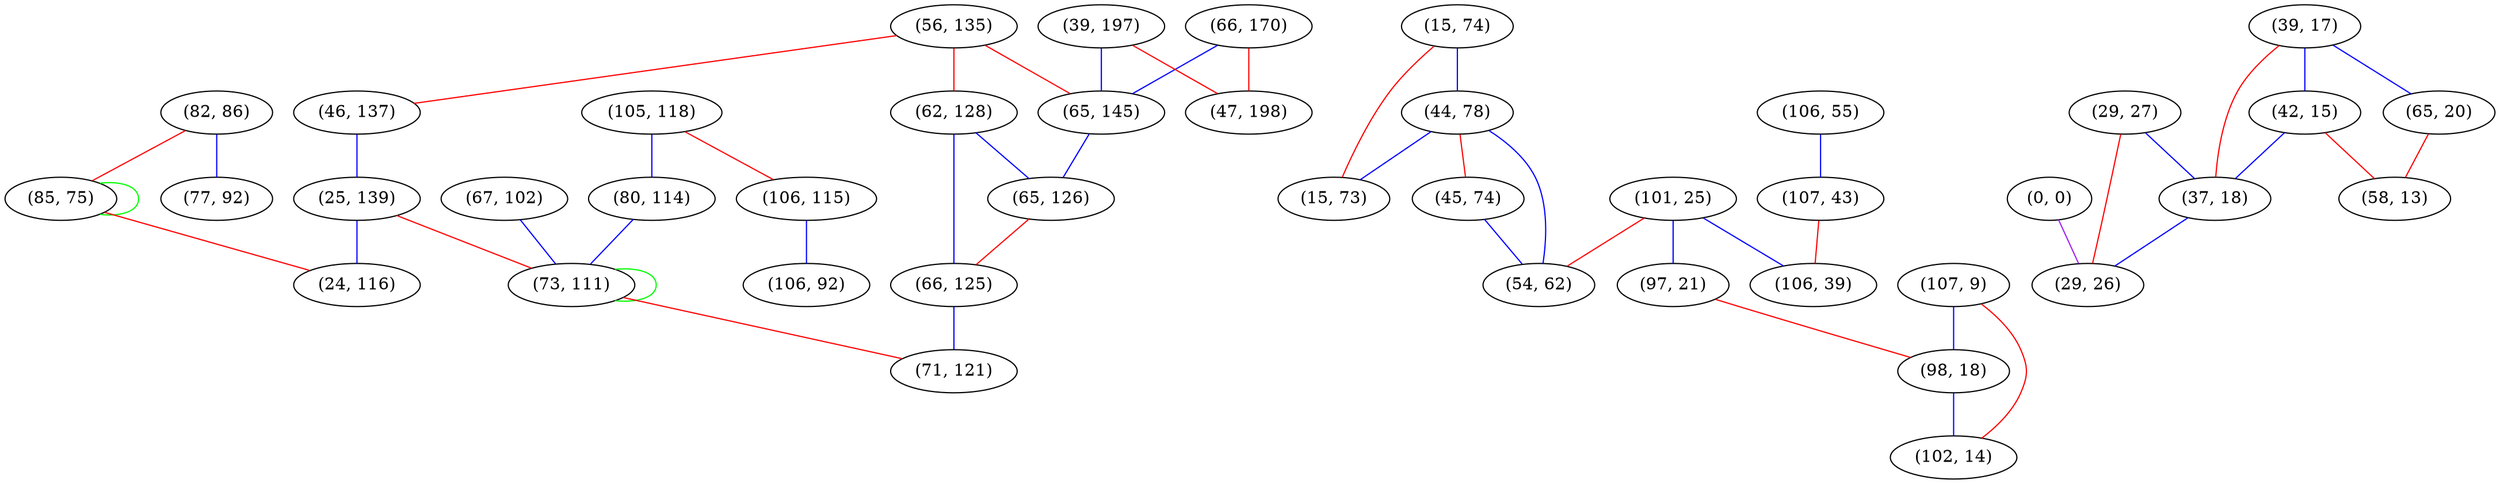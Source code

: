 graph "" {
"(82, 86)";
"(56, 135)";
"(105, 118)";
"(15, 74)";
"(101, 25)";
"(0, 0)";
"(67, 102)";
"(39, 17)";
"(106, 55)";
"(66, 170)";
"(80, 114)";
"(29, 27)";
"(44, 78)";
"(107, 43)";
"(107, 9)";
"(42, 15)";
"(39, 197)";
"(15, 73)";
"(46, 137)";
"(45, 74)";
"(25, 139)";
"(62, 128)";
"(73, 111)";
"(106, 115)";
"(37, 18)";
"(65, 145)";
"(47, 198)";
"(85, 75)";
"(65, 126)";
"(65, 20)";
"(97, 21)";
"(66, 125)";
"(98, 18)";
"(106, 39)";
"(29, 26)";
"(102, 14)";
"(77, 92)";
"(71, 121)";
"(58, 13)";
"(54, 62)";
"(106, 92)";
"(24, 116)";
"(82, 86)" -- "(77, 92)"  [color=blue, key=0, weight=3];
"(82, 86)" -- "(85, 75)"  [color=red, key=0, weight=1];
"(56, 135)" -- "(46, 137)"  [color=red, key=0, weight=1];
"(56, 135)" -- "(65, 145)"  [color=red, key=0, weight=1];
"(56, 135)" -- "(62, 128)"  [color=red, key=0, weight=1];
"(105, 118)" -- "(106, 115)"  [color=red, key=0, weight=1];
"(105, 118)" -- "(80, 114)"  [color=blue, key=0, weight=3];
"(15, 74)" -- "(44, 78)"  [color=blue, key=0, weight=3];
"(15, 74)" -- "(15, 73)"  [color=red, key=0, weight=1];
"(101, 25)" -- "(106, 39)"  [color=blue, key=0, weight=3];
"(101, 25)" -- "(97, 21)"  [color=blue, key=0, weight=3];
"(101, 25)" -- "(54, 62)"  [color=red, key=0, weight=1];
"(0, 0)" -- "(29, 26)"  [color=purple, key=0, weight=4];
"(67, 102)" -- "(73, 111)"  [color=blue, key=0, weight=3];
"(39, 17)" -- "(42, 15)"  [color=blue, key=0, weight=3];
"(39, 17)" -- "(37, 18)"  [color=red, key=0, weight=1];
"(39, 17)" -- "(65, 20)"  [color=blue, key=0, weight=3];
"(106, 55)" -- "(107, 43)"  [color=blue, key=0, weight=3];
"(66, 170)" -- "(47, 198)"  [color=red, key=0, weight=1];
"(66, 170)" -- "(65, 145)"  [color=blue, key=0, weight=3];
"(80, 114)" -- "(73, 111)"  [color=blue, key=0, weight=3];
"(29, 27)" -- "(37, 18)"  [color=blue, key=0, weight=3];
"(29, 27)" -- "(29, 26)"  [color=red, key=0, weight=1];
"(44, 78)" -- "(54, 62)"  [color=blue, key=0, weight=3];
"(44, 78)" -- "(45, 74)"  [color=red, key=0, weight=1];
"(44, 78)" -- "(15, 73)"  [color=blue, key=0, weight=3];
"(107, 43)" -- "(106, 39)"  [color=red, key=0, weight=1];
"(107, 9)" -- "(98, 18)"  [color=blue, key=0, weight=3];
"(107, 9)" -- "(102, 14)"  [color=red, key=0, weight=1];
"(42, 15)" -- "(58, 13)"  [color=red, key=0, weight=1];
"(42, 15)" -- "(37, 18)"  [color=blue, key=0, weight=3];
"(39, 197)" -- "(47, 198)"  [color=red, key=0, weight=1];
"(39, 197)" -- "(65, 145)"  [color=blue, key=0, weight=3];
"(46, 137)" -- "(25, 139)"  [color=blue, key=0, weight=3];
"(45, 74)" -- "(54, 62)"  [color=blue, key=0, weight=3];
"(25, 139)" -- "(24, 116)"  [color=blue, key=0, weight=3];
"(25, 139)" -- "(73, 111)"  [color=red, key=0, weight=1];
"(62, 128)" -- "(66, 125)"  [color=blue, key=0, weight=3];
"(62, 128)" -- "(65, 126)"  [color=blue, key=0, weight=3];
"(73, 111)" -- "(73, 111)"  [color=green, key=0, weight=2];
"(73, 111)" -- "(71, 121)"  [color=red, key=0, weight=1];
"(106, 115)" -- "(106, 92)"  [color=blue, key=0, weight=3];
"(37, 18)" -- "(29, 26)"  [color=blue, key=0, weight=3];
"(65, 145)" -- "(65, 126)"  [color=blue, key=0, weight=3];
"(85, 75)" -- "(85, 75)"  [color=green, key=0, weight=2];
"(85, 75)" -- "(24, 116)"  [color=red, key=0, weight=1];
"(65, 126)" -- "(66, 125)"  [color=red, key=0, weight=1];
"(65, 20)" -- "(58, 13)"  [color=red, key=0, weight=1];
"(97, 21)" -- "(98, 18)"  [color=red, key=0, weight=1];
"(66, 125)" -- "(71, 121)"  [color=blue, key=0, weight=3];
"(98, 18)" -- "(102, 14)"  [color=blue, key=0, weight=3];
}

